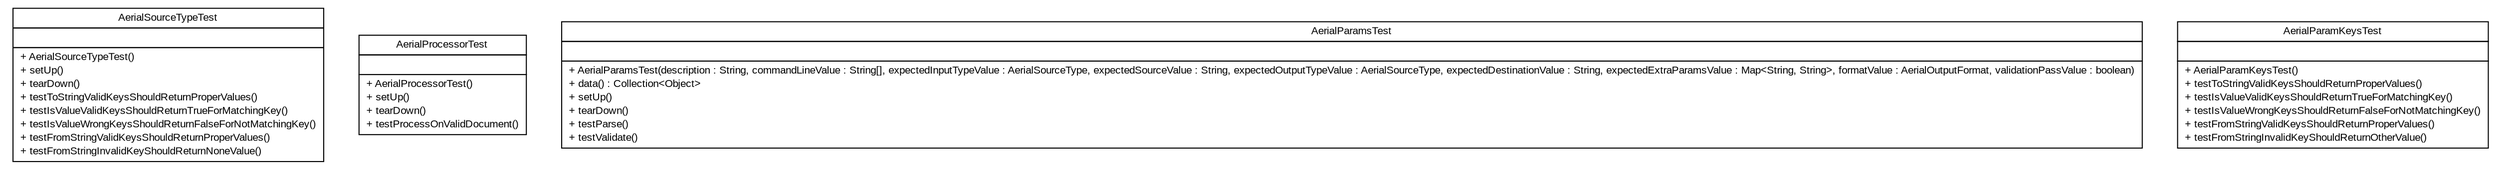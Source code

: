 #!/usr/local/bin/dot
#
# Class diagram 
# Generated by UMLGraph version R5_6 (http://www.umlgraph.org/)
#

digraph G {
	edge [fontname="arial",fontsize=10,labelfontname="arial",labelfontsize=10];
	node [fontname="arial",fontsize=10,shape=plaintext];
	nodesep=0.25;
	ranksep=0.5;
	// com.github.mkolisnyk.aerial.core.AerialSourceTypeTest
	c39 [label=<<table title="com.github.mkolisnyk.aerial.core.AerialSourceTypeTest" border="0" cellborder="1" cellspacing="0" cellpadding="2" port="p" href="./AerialSourceTypeTest.html">
		<tr><td><table border="0" cellspacing="0" cellpadding="1">
<tr><td align="center" balign="center"> AerialSourceTypeTest </td></tr>
		</table></td></tr>
		<tr><td><table border="0" cellspacing="0" cellpadding="1">
<tr><td align="left" balign="left">  </td></tr>
		</table></td></tr>
		<tr><td><table border="0" cellspacing="0" cellpadding="1">
<tr><td align="left" balign="left"> + AerialSourceTypeTest() </td></tr>
<tr><td align="left" balign="left"> + setUp() </td></tr>
<tr><td align="left" balign="left"> + tearDown() </td></tr>
<tr><td align="left" balign="left"> + testToStringValidKeysShouldReturnProperValues() </td></tr>
<tr><td align="left" balign="left"> + testIsValueValidKeysShouldReturnTrueForMatchingKey() </td></tr>
<tr><td align="left" balign="left"> + testIsValueWrongKeysShouldReturnFalseForNotMatchingKey() </td></tr>
<tr><td align="left" balign="left"> + testFromStringValidKeysShouldReturnProperValues() </td></tr>
<tr><td align="left" balign="left"> + testFromStringInvalidKeyShouldReturnNoneValue() </td></tr>
		</table></td></tr>
		</table>>, URL="./AerialSourceTypeTest.html", fontname="arial", fontcolor="black", fontsize=10.0];
	// com.github.mkolisnyk.aerial.core.AerialProcessorTest
	c40 [label=<<table title="com.github.mkolisnyk.aerial.core.AerialProcessorTest" border="0" cellborder="1" cellspacing="0" cellpadding="2" port="p" href="./AerialProcessorTest.html">
		<tr><td><table border="0" cellspacing="0" cellpadding="1">
<tr><td align="center" balign="center"> AerialProcessorTest </td></tr>
		</table></td></tr>
		<tr><td><table border="0" cellspacing="0" cellpadding="1">
<tr><td align="left" balign="left">  </td></tr>
		</table></td></tr>
		<tr><td><table border="0" cellspacing="0" cellpadding="1">
<tr><td align="left" balign="left"> + AerialProcessorTest() </td></tr>
<tr><td align="left" balign="left"> + setUp() </td></tr>
<tr><td align="left" balign="left"> + tearDown() </td></tr>
<tr><td align="left" balign="left"> + testProcessOnValidDocument() </td></tr>
		</table></td></tr>
		</table>>, URL="./AerialProcessorTest.html", fontname="arial", fontcolor="black", fontsize=10.0];
	// com.github.mkolisnyk.aerial.core.AerialParamsTest
	c41 [label=<<table title="com.github.mkolisnyk.aerial.core.AerialParamsTest" border="0" cellborder="1" cellspacing="0" cellpadding="2" port="p" href="./AerialParamsTest.html">
		<tr><td><table border="0" cellspacing="0" cellpadding="1">
<tr><td align="center" balign="center"> AerialParamsTest </td></tr>
		</table></td></tr>
		<tr><td><table border="0" cellspacing="0" cellpadding="1">
<tr><td align="left" balign="left">  </td></tr>
		</table></td></tr>
		<tr><td><table border="0" cellspacing="0" cellpadding="1">
<tr><td align="left" balign="left"> + AerialParamsTest(description : String, commandLineValue : String[], expectedInputTypeValue : AerialSourceType, expectedSourceValue : String, expectedOutputTypeValue : AerialSourceType, expectedDestinationValue : String, expectedExtraParamsValue : Map&lt;String, String&gt;, formatValue : AerialOutputFormat, validationPassValue : boolean) </td></tr>
<tr><td align="left" balign="left"> + data() : Collection&lt;Object&gt; </td></tr>
<tr><td align="left" balign="left"> + setUp() </td></tr>
<tr><td align="left" balign="left"> + tearDown() </td></tr>
<tr><td align="left" balign="left"> + testParse() </td></tr>
<tr><td align="left" balign="left"> + testValidate() </td></tr>
		</table></td></tr>
		</table>>, URL="./AerialParamsTest.html", fontname="arial", fontcolor="black", fontsize=10.0];
	// com.github.mkolisnyk.aerial.core.AerialParamKeysTest
	c42 [label=<<table title="com.github.mkolisnyk.aerial.core.AerialParamKeysTest" border="0" cellborder="1" cellspacing="0" cellpadding="2" port="p" href="./AerialParamKeysTest.html">
		<tr><td><table border="0" cellspacing="0" cellpadding="1">
<tr><td align="center" balign="center"> AerialParamKeysTest </td></tr>
		</table></td></tr>
		<tr><td><table border="0" cellspacing="0" cellpadding="1">
<tr><td align="left" balign="left">  </td></tr>
		</table></td></tr>
		<tr><td><table border="0" cellspacing="0" cellpadding="1">
<tr><td align="left" balign="left"> + AerialParamKeysTest() </td></tr>
<tr><td align="left" balign="left"> + testToStringValidKeysShouldReturnProperValues() </td></tr>
<tr><td align="left" balign="left"> + testIsValueValidKeysShouldReturnTrueForMatchingKey() </td></tr>
<tr><td align="left" balign="left"> + testIsValueWrongKeysShouldReturnFalseForNotMatchingKey() </td></tr>
<tr><td align="left" balign="left"> + testFromStringValidKeysShouldReturnProperValues() </td></tr>
<tr><td align="left" balign="left"> + testFromStringInvalidKeyShouldReturnOtherValue() </td></tr>
		</table></td></tr>
		</table>>, URL="./AerialParamKeysTest.html", fontname="arial", fontcolor="black", fontsize=10.0];
}

